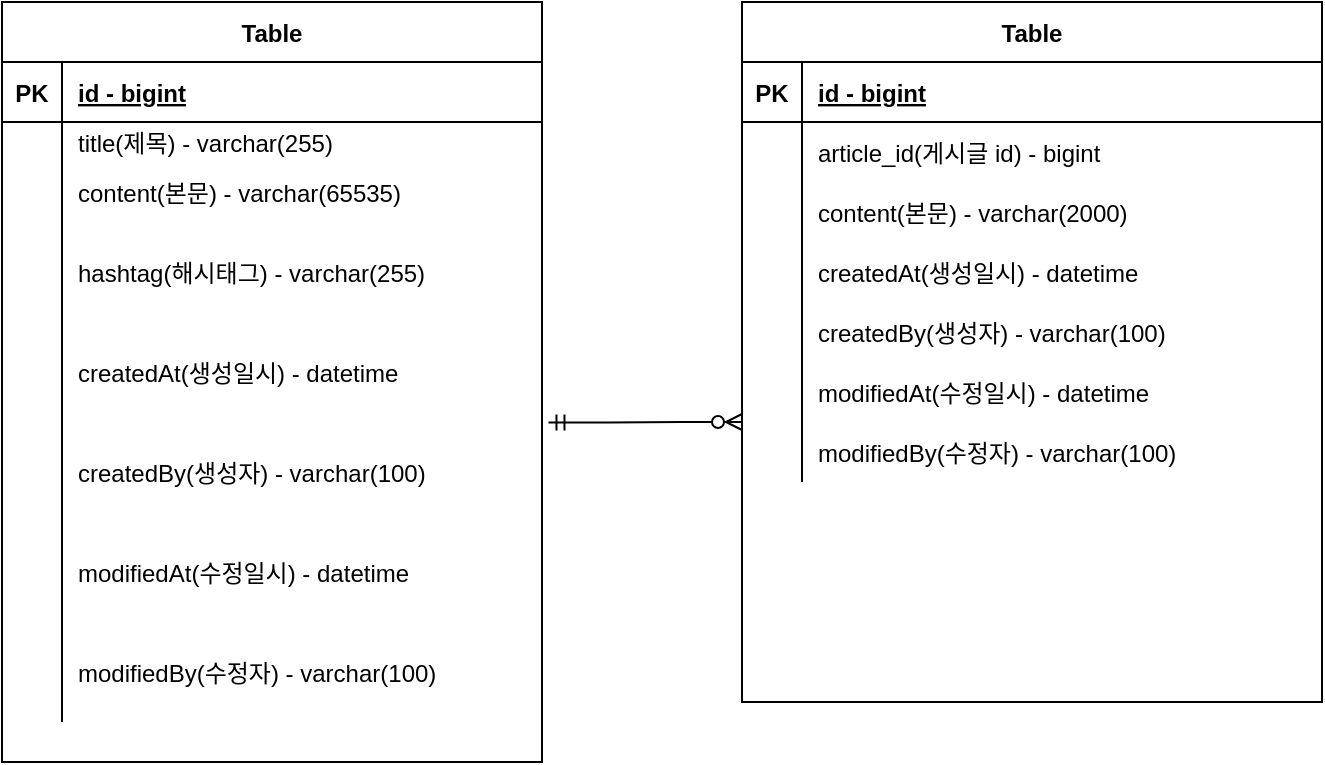 <mxfile version="20.7.4" type="github"><diagram id="FZGym4WMCsZrcO04HCxr" name="페이지-1"><mxGraphModel dx="1290" dy="573" grid="1" gridSize="10" guides="1" tooltips="1" connect="1" arrows="1" fold="1" page="1" pageScale="1" pageWidth="827" pageHeight="1169" math="0" shadow="0"><root><mxCell id="0"/><mxCell id="1" parent="0"/><mxCell id="SYZUXrE5X-lZhA5u0FcN-1" value="Table" style="shape=table;startSize=30;container=1;collapsible=1;childLayout=tableLayout;fixedRows=1;rowLines=0;fontStyle=1;align=center;resizeLast=1;" vertex="1" parent="1"><mxGeometry x="430" y="70" width="290" height="350" as="geometry"/></mxCell><mxCell id="SYZUXrE5X-lZhA5u0FcN-2" value="" style="shape=tableRow;horizontal=0;startSize=0;swimlaneHead=0;swimlaneBody=0;fillColor=none;collapsible=0;dropTarget=0;points=[[0,0.5],[1,0.5]];portConstraint=eastwest;top=0;left=0;right=0;bottom=1;" vertex="1" parent="SYZUXrE5X-lZhA5u0FcN-1"><mxGeometry y="30" width="290" height="30" as="geometry"/></mxCell><mxCell id="SYZUXrE5X-lZhA5u0FcN-3" value="PK" style="shape=partialRectangle;connectable=0;fillColor=none;top=0;left=0;bottom=0;right=0;fontStyle=1;overflow=hidden;" vertex="1" parent="SYZUXrE5X-lZhA5u0FcN-2"><mxGeometry width="30" height="30" as="geometry"><mxRectangle width="30" height="30" as="alternateBounds"/></mxGeometry></mxCell><mxCell id="SYZUXrE5X-lZhA5u0FcN-4" value="id - bigint" style="shape=partialRectangle;connectable=0;fillColor=none;top=0;left=0;bottom=0;right=0;align=left;spacingLeft=6;fontStyle=5;overflow=hidden;" vertex="1" parent="SYZUXrE5X-lZhA5u0FcN-2"><mxGeometry x="30" width="260" height="30" as="geometry"><mxRectangle width="260" height="30" as="alternateBounds"/></mxGeometry></mxCell><mxCell id="SYZUXrE5X-lZhA5u0FcN-5" value="" style="shape=tableRow;horizontal=0;startSize=0;swimlaneHead=0;swimlaneBody=0;fillColor=none;collapsible=0;dropTarget=0;points=[[0,0.5],[1,0.5]];portConstraint=eastwest;top=0;left=0;right=0;bottom=0;" vertex="1" parent="SYZUXrE5X-lZhA5u0FcN-1"><mxGeometry y="60" width="290" height="30" as="geometry"/></mxCell><mxCell id="SYZUXrE5X-lZhA5u0FcN-6" value="" style="shape=partialRectangle;connectable=0;fillColor=none;top=0;left=0;bottom=0;right=0;editable=1;overflow=hidden;" vertex="1" parent="SYZUXrE5X-lZhA5u0FcN-5"><mxGeometry width="30" height="30" as="geometry"><mxRectangle width="30" height="30" as="alternateBounds"/></mxGeometry></mxCell><mxCell id="SYZUXrE5X-lZhA5u0FcN-7" value="article_id(게시글 id) - bigint" style="shape=partialRectangle;connectable=0;fillColor=none;top=0;left=0;bottom=0;right=0;align=left;spacingLeft=6;overflow=hidden;" vertex="1" parent="SYZUXrE5X-lZhA5u0FcN-5"><mxGeometry x="30" width="260" height="30" as="geometry"><mxRectangle width="260" height="30" as="alternateBounds"/></mxGeometry></mxCell><mxCell id="SYZUXrE5X-lZhA5u0FcN-8" value="" style="shape=tableRow;horizontal=0;startSize=0;swimlaneHead=0;swimlaneBody=0;fillColor=none;collapsible=0;dropTarget=0;points=[[0,0.5],[1,0.5]];portConstraint=eastwest;top=0;left=0;right=0;bottom=0;" vertex="1" parent="SYZUXrE5X-lZhA5u0FcN-1"><mxGeometry y="90" width="290" height="30" as="geometry"/></mxCell><mxCell id="SYZUXrE5X-lZhA5u0FcN-9" value="" style="shape=partialRectangle;connectable=0;fillColor=none;top=0;left=0;bottom=0;right=0;editable=1;overflow=hidden;" vertex="1" parent="SYZUXrE5X-lZhA5u0FcN-8"><mxGeometry width="30" height="30" as="geometry"><mxRectangle width="30" height="30" as="alternateBounds"/></mxGeometry></mxCell><mxCell id="SYZUXrE5X-lZhA5u0FcN-10" value="content(본문) - varchar(2000)" style="shape=partialRectangle;connectable=0;fillColor=none;top=0;left=0;bottom=0;right=0;align=left;spacingLeft=6;overflow=hidden;" vertex="1" parent="SYZUXrE5X-lZhA5u0FcN-8"><mxGeometry x="30" width="260" height="30" as="geometry"><mxRectangle width="260" height="30" as="alternateBounds"/></mxGeometry></mxCell><mxCell id="SYZUXrE5X-lZhA5u0FcN-11" value="" style="shape=tableRow;horizontal=0;startSize=0;swimlaneHead=0;swimlaneBody=0;fillColor=none;collapsible=0;dropTarget=0;points=[[0,0.5],[1,0.5]];portConstraint=eastwest;top=0;left=0;right=0;bottom=0;" vertex="1" parent="SYZUXrE5X-lZhA5u0FcN-1"><mxGeometry y="120" width="290" height="30" as="geometry"/></mxCell><mxCell id="SYZUXrE5X-lZhA5u0FcN-12" value="" style="shape=partialRectangle;connectable=0;fillColor=none;top=0;left=0;bottom=0;right=0;editable=1;overflow=hidden;" vertex="1" parent="SYZUXrE5X-lZhA5u0FcN-11"><mxGeometry width="30" height="30" as="geometry"><mxRectangle width="30" height="30" as="alternateBounds"/></mxGeometry></mxCell><mxCell id="SYZUXrE5X-lZhA5u0FcN-13" value="createdAt(생성일시) - datetime" style="shape=partialRectangle;connectable=0;fillColor=none;top=0;left=0;bottom=0;right=0;align=left;spacingLeft=6;overflow=hidden;" vertex="1" parent="SYZUXrE5X-lZhA5u0FcN-11"><mxGeometry x="30" width="260" height="30" as="geometry"><mxRectangle width="260" height="30" as="alternateBounds"/></mxGeometry></mxCell><mxCell id="SYZUXrE5X-lZhA5u0FcN-51" value="" style="shape=tableRow;horizontal=0;startSize=0;swimlaneHead=0;swimlaneBody=0;fillColor=none;collapsible=0;dropTarget=0;points=[[0,0.5],[1,0.5]];portConstraint=eastwest;top=0;left=0;right=0;bottom=0;" vertex="1" parent="SYZUXrE5X-lZhA5u0FcN-1"><mxGeometry y="150" width="290" height="30" as="geometry"/></mxCell><mxCell id="SYZUXrE5X-lZhA5u0FcN-52" value="" style="shape=partialRectangle;connectable=0;fillColor=none;top=0;left=0;bottom=0;right=0;editable=1;overflow=hidden;" vertex="1" parent="SYZUXrE5X-lZhA5u0FcN-51"><mxGeometry width="30" height="30" as="geometry"><mxRectangle width="30" height="30" as="alternateBounds"/></mxGeometry></mxCell><mxCell id="SYZUXrE5X-lZhA5u0FcN-53" value="createdBy(생성자) - varchar(100)" style="shape=partialRectangle;connectable=0;fillColor=none;top=0;left=0;bottom=0;right=0;align=left;spacingLeft=6;overflow=hidden;" vertex="1" parent="SYZUXrE5X-lZhA5u0FcN-51"><mxGeometry x="30" width="260" height="30" as="geometry"><mxRectangle width="260" height="30" as="alternateBounds"/></mxGeometry></mxCell><mxCell id="SYZUXrE5X-lZhA5u0FcN-54" value="" style="shape=tableRow;horizontal=0;startSize=0;swimlaneHead=0;swimlaneBody=0;fillColor=none;collapsible=0;dropTarget=0;points=[[0,0.5],[1,0.5]];portConstraint=eastwest;top=0;left=0;right=0;bottom=0;" vertex="1" parent="SYZUXrE5X-lZhA5u0FcN-1"><mxGeometry y="180" width="290" height="30" as="geometry"/></mxCell><mxCell id="SYZUXrE5X-lZhA5u0FcN-55" value="" style="shape=partialRectangle;connectable=0;fillColor=none;top=0;left=0;bottom=0;right=0;editable=1;overflow=hidden;" vertex="1" parent="SYZUXrE5X-lZhA5u0FcN-54"><mxGeometry width="30" height="30" as="geometry"><mxRectangle width="30" height="30" as="alternateBounds"/></mxGeometry></mxCell><mxCell id="SYZUXrE5X-lZhA5u0FcN-56" value="modifiedAt(수정일시) - datetime" style="shape=partialRectangle;connectable=0;fillColor=none;top=0;left=0;bottom=0;right=0;align=left;spacingLeft=6;overflow=hidden;" vertex="1" parent="SYZUXrE5X-lZhA5u0FcN-54"><mxGeometry x="30" width="260" height="30" as="geometry"><mxRectangle width="260" height="30" as="alternateBounds"/></mxGeometry></mxCell><mxCell id="SYZUXrE5X-lZhA5u0FcN-57" value="" style="shape=tableRow;horizontal=0;startSize=0;swimlaneHead=0;swimlaneBody=0;fillColor=none;collapsible=0;dropTarget=0;points=[[0,0.5],[1,0.5]];portConstraint=eastwest;top=0;left=0;right=0;bottom=0;" vertex="1" parent="SYZUXrE5X-lZhA5u0FcN-1"><mxGeometry y="210" width="290" height="30" as="geometry"/></mxCell><mxCell id="SYZUXrE5X-lZhA5u0FcN-58" value="" style="shape=partialRectangle;connectable=0;fillColor=none;top=0;left=0;bottom=0;right=0;editable=1;overflow=hidden;" vertex="1" parent="SYZUXrE5X-lZhA5u0FcN-57"><mxGeometry width="30" height="30" as="geometry"><mxRectangle width="30" height="30" as="alternateBounds"/></mxGeometry></mxCell><mxCell id="SYZUXrE5X-lZhA5u0FcN-59" value="modifiedBy(수정자) - varchar(100)" style="shape=partialRectangle;connectable=0;fillColor=none;top=0;left=0;bottom=0;right=0;align=left;spacingLeft=6;overflow=hidden;" vertex="1" parent="SYZUXrE5X-lZhA5u0FcN-57"><mxGeometry x="30" width="260" height="30" as="geometry"><mxRectangle width="260" height="30" as="alternateBounds"/></mxGeometry></mxCell><mxCell id="SYZUXrE5X-lZhA5u0FcN-14" value="Table" style="shape=table;startSize=30;container=1;collapsible=1;childLayout=tableLayout;fixedRows=1;rowLines=0;fontStyle=1;align=center;resizeLast=1;" vertex="1" parent="1"><mxGeometry x="60" y="70" width="270" height="380" as="geometry"/></mxCell><mxCell id="SYZUXrE5X-lZhA5u0FcN-15" value="" style="shape=tableRow;horizontal=0;startSize=0;swimlaneHead=0;swimlaneBody=0;fillColor=none;collapsible=0;dropTarget=0;points=[[0,0.5],[1,0.5]];portConstraint=eastwest;top=0;left=0;right=0;bottom=1;" vertex="1" parent="SYZUXrE5X-lZhA5u0FcN-14"><mxGeometry y="30" width="270" height="30" as="geometry"/></mxCell><mxCell id="SYZUXrE5X-lZhA5u0FcN-16" value="PK" style="shape=partialRectangle;connectable=0;fillColor=none;top=0;left=0;bottom=0;right=0;fontStyle=1;overflow=hidden;" vertex="1" parent="SYZUXrE5X-lZhA5u0FcN-15"><mxGeometry width="30" height="30" as="geometry"><mxRectangle width="30" height="30" as="alternateBounds"/></mxGeometry></mxCell><mxCell id="SYZUXrE5X-lZhA5u0FcN-17" value="id - bigint" style="shape=partialRectangle;connectable=0;fillColor=none;top=0;left=0;bottom=0;right=0;align=left;spacingLeft=6;fontStyle=5;overflow=hidden;" vertex="1" parent="SYZUXrE5X-lZhA5u0FcN-15"><mxGeometry x="30" width="240" height="30" as="geometry"><mxRectangle width="240" height="30" as="alternateBounds"/></mxGeometry></mxCell><mxCell id="SYZUXrE5X-lZhA5u0FcN-18" value="" style="shape=tableRow;horizontal=0;startSize=0;swimlaneHead=0;swimlaneBody=0;fillColor=none;collapsible=0;dropTarget=0;points=[[0,0.5],[1,0.5]];portConstraint=eastwest;top=0;left=0;right=0;bottom=0;" vertex="1" parent="SYZUXrE5X-lZhA5u0FcN-14"><mxGeometry y="60" width="270" height="20" as="geometry"/></mxCell><mxCell id="SYZUXrE5X-lZhA5u0FcN-19" value="" style="shape=partialRectangle;connectable=0;fillColor=none;top=0;left=0;bottom=0;right=0;editable=1;overflow=hidden;" vertex="1" parent="SYZUXrE5X-lZhA5u0FcN-18"><mxGeometry width="30" height="20" as="geometry"><mxRectangle width="30" height="20" as="alternateBounds"/></mxGeometry></mxCell><mxCell id="SYZUXrE5X-lZhA5u0FcN-20" value="title(제목) - varchar(255)" style="shape=partialRectangle;connectable=0;fillColor=none;top=0;left=0;bottom=0;right=0;align=left;spacingLeft=6;overflow=hidden;" vertex="1" parent="SYZUXrE5X-lZhA5u0FcN-18"><mxGeometry x="30" width="240" height="20" as="geometry"><mxRectangle width="240" height="20" as="alternateBounds"/></mxGeometry></mxCell><mxCell id="SYZUXrE5X-lZhA5u0FcN-21" value="" style="shape=tableRow;horizontal=0;startSize=0;swimlaneHead=0;swimlaneBody=0;fillColor=none;collapsible=0;dropTarget=0;points=[[0,0.5],[1,0.5]];portConstraint=eastwest;top=0;left=0;right=0;bottom=0;" vertex="1" parent="SYZUXrE5X-lZhA5u0FcN-14"><mxGeometry y="80" width="270" height="30" as="geometry"/></mxCell><mxCell id="SYZUXrE5X-lZhA5u0FcN-22" value="" style="shape=partialRectangle;connectable=0;fillColor=none;top=0;left=0;bottom=0;right=0;editable=1;overflow=hidden;" vertex="1" parent="SYZUXrE5X-lZhA5u0FcN-21"><mxGeometry width="30" height="30" as="geometry"><mxRectangle width="30" height="30" as="alternateBounds"/></mxGeometry></mxCell><mxCell id="SYZUXrE5X-lZhA5u0FcN-23" value="content(본문) - varchar(65535)" style="shape=partialRectangle;connectable=0;fillColor=none;top=0;left=0;bottom=0;right=0;align=left;spacingLeft=6;overflow=hidden;" vertex="1" parent="SYZUXrE5X-lZhA5u0FcN-21"><mxGeometry x="30" width="240" height="30" as="geometry"><mxRectangle width="240" height="30" as="alternateBounds"/></mxGeometry></mxCell><mxCell id="SYZUXrE5X-lZhA5u0FcN-24" value="" style="shape=tableRow;horizontal=0;startSize=0;swimlaneHead=0;swimlaneBody=0;fillColor=none;collapsible=0;dropTarget=0;points=[[0,0.5],[1,0.5]];portConstraint=eastwest;top=0;left=0;right=0;bottom=0;" vertex="1" parent="SYZUXrE5X-lZhA5u0FcN-14"><mxGeometry y="110" width="270" height="50" as="geometry"/></mxCell><mxCell id="SYZUXrE5X-lZhA5u0FcN-25" value="" style="shape=partialRectangle;connectable=0;fillColor=none;top=0;left=0;bottom=0;right=0;editable=1;overflow=hidden;" vertex="1" parent="SYZUXrE5X-lZhA5u0FcN-24"><mxGeometry width="30" height="50" as="geometry"><mxRectangle width="30" height="50" as="alternateBounds"/></mxGeometry></mxCell><mxCell id="SYZUXrE5X-lZhA5u0FcN-26" value="hashtag(해시태그) - varchar(255)" style="shape=partialRectangle;connectable=0;fillColor=none;top=0;left=0;bottom=0;right=0;align=left;spacingLeft=6;overflow=hidden;" vertex="1" parent="SYZUXrE5X-lZhA5u0FcN-24"><mxGeometry x="30" width="240" height="50" as="geometry"><mxRectangle width="240" height="50" as="alternateBounds"/></mxGeometry></mxCell><mxCell id="SYZUXrE5X-lZhA5u0FcN-27" value="" style="shape=tableRow;horizontal=0;startSize=0;swimlaneHead=0;swimlaneBody=0;fillColor=none;collapsible=0;dropTarget=0;points=[[0,0.5],[1,0.5]];portConstraint=eastwest;top=0;left=0;right=0;bottom=0;" vertex="1" parent="SYZUXrE5X-lZhA5u0FcN-14"><mxGeometry y="160" width="270" height="50" as="geometry"/></mxCell><mxCell id="SYZUXrE5X-lZhA5u0FcN-28" value="" style="shape=partialRectangle;connectable=0;fillColor=none;top=0;left=0;bottom=0;right=0;editable=1;overflow=hidden;" vertex="1" parent="SYZUXrE5X-lZhA5u0FcN-27"><mxGeometry width="30" height="50" as="geometry"><mxRectangle width="30" height="50" as="alternateBounds"/></mxGeometry></mxCell><mxCell id="SYZUXrE5X-lZhA5u0FcN-29" value="createdAt(생성일시) - datetime" style="shape=partialRectangle;connectable=0;fillColor=none;top=0;left=0;bottom=0;right=0;align=left;spacingLeft=6;overflow=hidden;" vertex="1" parent="SYZUXrE5X-lZhA5u0FcN-27"><mxGeometry x="30" width="240" height="50" as="geometry"><mxRectangle width="240" height="50" as="alternateBounds"/></mxGeometry></mxCell><mxCell id="SYZUXrE5X-lZhA5u0FcN-30" value="" style="shape=tableRow;horizontal=0;startSize=0;swimlaneHead=0;swimlaneBody=0;fillColor=none;collapsible=0;dropTarget=0;points=[[0,0.5],[1,0.5]];portConstraint=eastwest;top=0;left=0;right=0;bottom=0;" vertex="1" parent="SYZUXrE5X-lZhA5u0FcN-14"><mxGeometry y="210" width="270" height="50" as="geometry"/></mxCell><mxCell id="SYZUXrE5X-lZhA5u0FcN-31" value="" style="shape=partialRectangle;connectable=0;fillColor=none;top=0;left=0;bottom=0;right=0;editable=1;overflow=hidden;" vertex="1" parent="SYZUXrE5X-lZhA5u0FcN-30"><mxGeometry width="30" height="50" as="geometry"><mxRectangle width="30" height="50" as="alternateBounds"/></mxGeometry></mxCell><mxCell id="SYZUXrE5X-lZhA5u0FcN-32" value="createdBy(생성자) - varchar(100)" style="shape=partialRectangle;connectable=0;fillColor=none;top=0;left=0;bottom=0;right=0;align=left;spacingLeft=6;overflow=hidden;" vertex="1" parent="SYZUXrE5X-lZhA5u0FcN-30"><mxGeometry x="30" width="240" height="50" as="geometry"><mxRectangle width="240" height="50" as="alternateBounds"/></mxGeometry></mxCell><mxCell id="SYZUXrE5X-lZhA5u0FcN-33" value="" style="shape=tableRow;horizontal=0;startSize=0;swimlaneHead=0;swimlaneBody=0;fillColor=none;collapsible=0;dropTarget=0;points=[[0,0.5],[1,0.5]];portConstraint=eastwest;top=0;left=0;right=0;bottom=0;" vertex="1" parent="SYZUXrE5X-lZhA5u0FcN-14"><mxGeometry y="260" width="270" height="50" as="geometry"/></mxCell><mxCell id="SYZUXrE5X-lZhA5u0FcN-34" value="" style="shape=partialRectangle;connectable=0;fillColor=none;top=0;left=0;bottom=0;right=0;editable=1;overflow=hidden;" vertex="1" parent="SYZUXrE5X-lZhA5u0FcN-33"><mxGeometry width="30" height="50" as="geometry"><mxRectangle width="30" height="50" as="alternateBounds"/></mxGeometry></mxCell><mxCell id="SYZUXrE5X-lZhA5u0FcN-35" value="modifiedAt(수정일시) - datetime" style="shape=partialRectangle;connectable=0;fillColor=none;top=0;left=0;bottom=0;right=0;align=left;spacingLeft=6;overflow=hidden;" vertex="1" parent="SYZUXrE5X-lZhA5u0FcN-33"><mxGeometry x="30" width="240" height="50" as="geometry"><mxRectangle width="240" height="50" as="alternateBounds"/></mxGeometry></mxCell><mxCell id="SYZUXrE5X-lZhA5u0FcN-36" value="" style="shape=tableRow;horizontal=0;startSize=0;swimlaneHead=0;swimlaneBody=0;fillColor=none;collapsible=0;dropTarget=0;points=[[0,0.5],[1,0.5]];portConstraint=eastwest;top=0;left=0;right=0;bottom=0;" vertex="1" parent="SYZUXrE5X-lZhA5u0FcN-14"><mxGeometry y="310" width="270" height="50" as="geometry"/></mxCell><mxCell id="SYZUXrE5X-lZhA5u0FcN-37" value="" style="shape=partialRectangle;connectable=0;fillColor=none;top=0;left=0;bottom=0;right=0;editable=1;overflow=hidden;" vertex="1" parent="SYZUXrE5X-lZhA5u0FcN-36"><mxGeometry width="30" height="50" as="geometry"><mxRectangle width="30" height="50" as="alternateBounds"/></mxGeometry></mxCell><mxCell id="SYZUXrE5X-lZhA5u0FcN-38" value="modifiedBy(수정자) - varchar(100)" style="shape=partialRectangle;connectable=0;fillColor=none;top=0;left=0;bottom=0;right=0;align=left;spacingLeft=6;overflow=hidden;" vertex="1" parent="SYZUXrE5X-lZhA5u0FcN-36"><mxGeometry x="30" width="240" height="50" as="geometry"><mxRectangle width="240" height="50" as="alternateBounds"/></mxGeometry></mxCell><mxCell id="SYZUXrE5X-lZhA5u0FcN-60" value="" style="edgeStyle=entityRelationEdgeStyle;fontSize=12;html=1;endArrow=ERzeroToMany;startArrow=ERmandOne;rounded=0;exitX=1.012;exitY=0.004;exitDx=0;exitDy=0;exitPerimeter=0;" edge="1" parent="1" source="SYZUXrE5X-lZhA5u0FcN-30"><mxGeometry width="100" height="100" relative="1" as="geometry"><mxPoint x="360" y="380" as="sourcePoint"/><mxPoint x="430" y="280" as="targetPoint"/></mxGeometry></mxCell></root></mxGraphModel></diagram></mxfile>
